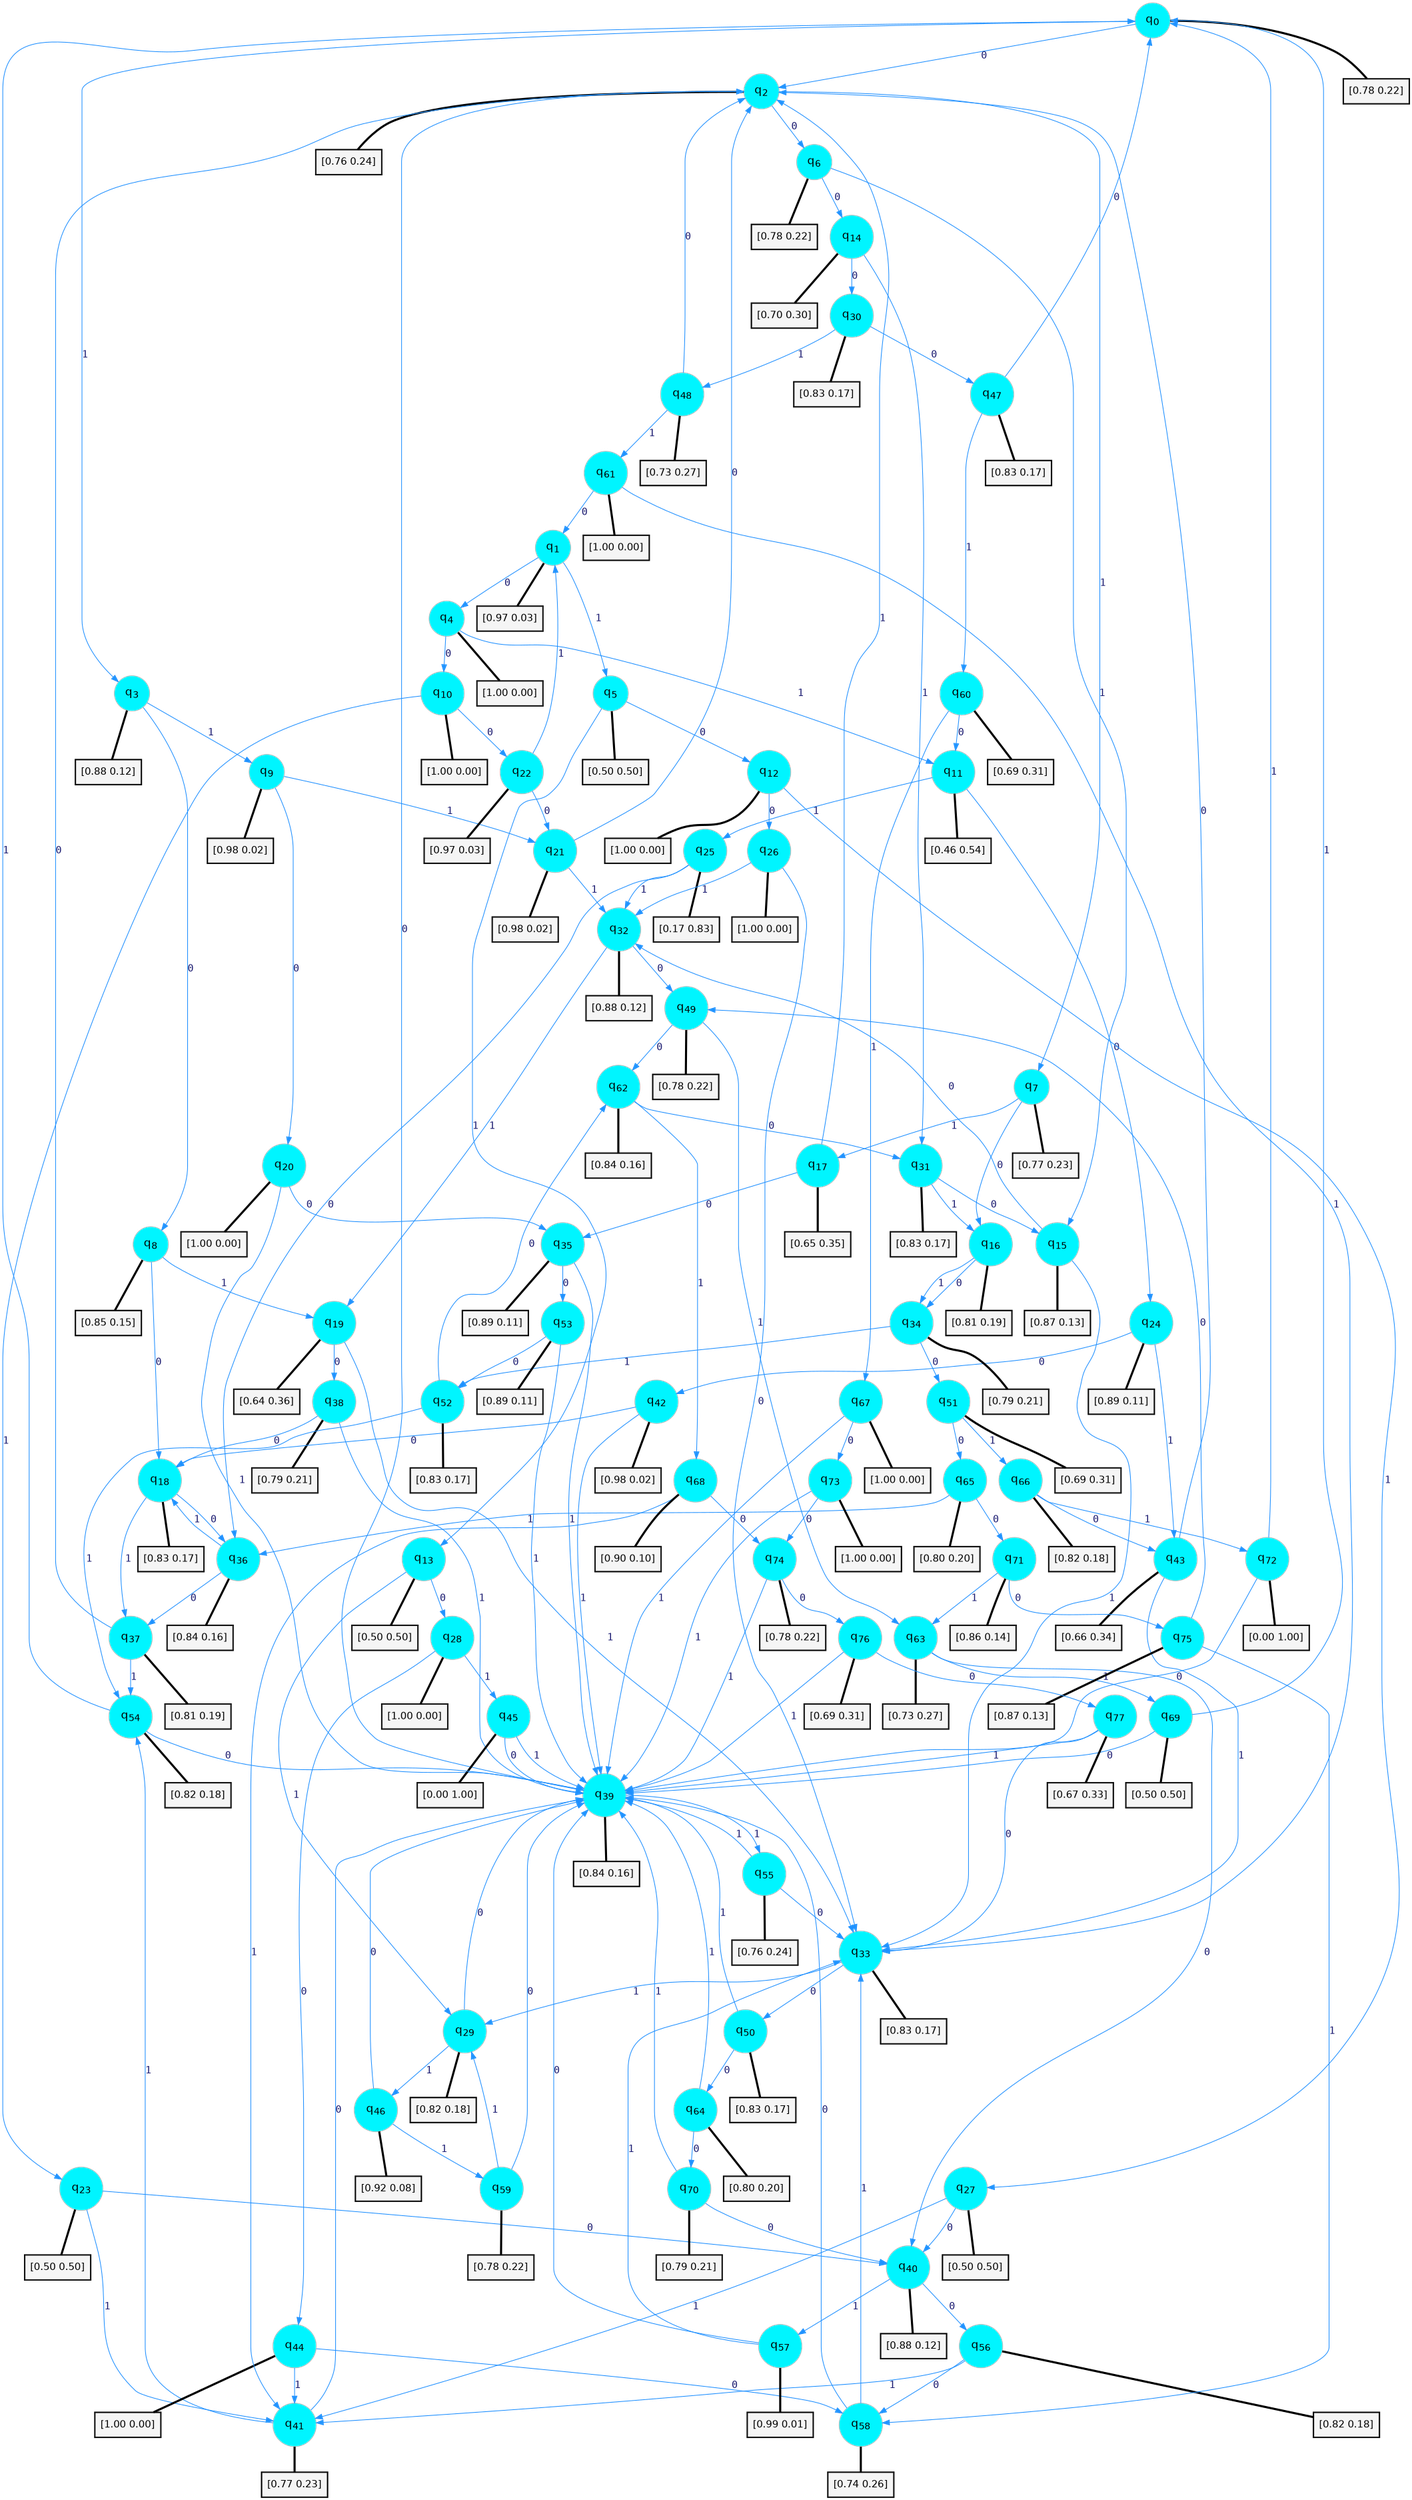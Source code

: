 digraph G {
graph [
bgcolor=transparent, dpi=300, rankdir=TD, size="40,25"];
node [
color=gray, fillcolor=turquoise1, fontcolor=black, fontname=Helvetica, fontsize=16, fontweight=bold, shape=circle, style=filled];
edge [
arrowsize=1, color=dodgerblue1, fontcolor=midnightblue, fontname=courier, fontweight=bold, penwidth=1, style=solid, weight=20];
0[label=<q<SUB>0</SUB>>];
1[label=<q<SUB>1</SUB>>];
2[label=<q<SUB>2</SUB>>];
3[label=<q<SUB>3</SUB>>];
4[label=<q<SUB>4</SUB>>];
5[label=<q<SUB>5</SUB>>];
6[label=<q<SUB>6</SUB>>];
7[label=<q<SUB>7</SUB>>];
8[label=<q<SUB>8</SUB>>];
9[label=<q<SUB>9</SUB>>];
10[label=<q<SUB>10</SUB>>];
11[label=<q<SUB>11</SUB>>];
12[label=<q<SUB>12</SUB>>];
13[label=<q<SUB>13</SUB>>];
14[label=<q<SUB>14</SUB>>];
15[label=<q<SUB>15</SUB>>];
16[label=<q<SUB>16</SUB>>];
17[label=<q<SUB>17</SUB>>];
18[label=<q<SUB>18</SUB>>];
19[label=<q<SUB>19</SUB>>];
20[label=<q<SUB>20</SUB>>];
21[label=<q<SUB>21</SUB>>];
22[label=<q<SUB>22</SUB>>];
23[label=<q<SUB>23</SUB>>];
24[label=<q<SUB>24</SUB>>];
25[label=<q<SUB>25</SUB>>];
26[label=<q<SUB>26</SUB>>];
27[label=<q<SUB>27</SUB>>];
28[label=<q<SUB>28</SUB>>];
29[label=<q<SUB>29</SUB>>];
30[label=<q<SUB>30</SUB>>];
31[label=<q<SUB>31</SUB>>];
32[label=<q<SUB>32</SUB>>];
33[label=<q<SUB>33</SUB>>];
34[label=<q<SUB>34</SUB>>];
35[label=<q<SUB>35</SUB>>];
36[label=<q<SUB>36</SUB>>];
37[label=<q<SUB>37</SUB>>];
38[label=<q<SUB>38</SUB>>];
39[label=<q<SUB>39</SUB>>];
40[label=<q<SUB>40</SUB>>];
41[label=<q<SUB>41</SUB>>];
42[label=<q<SUB>42</SUB>>];
43[label=<q<SUB>43</SUB>>];
44[label=<q<SUB>44</SUB>>];
45[label=<q<SUB>45</SUB>>];
46[label=<q<SUB>46</SUB>>];
47[label=<q<SUB>47</SUB>>];
48[label=<q<SUB>48</SUB>>];
49[label=<q<SUB>49</SUB>>];
50[label=<q<SUB>50</SUB>>];
51[label=<q<SUB>51</SUB>>];
52[label=<q<SUB>52</SUB>>];
53[label=<q<SUB>53</SUB>>];
54[label=<q<SUB>54</SUB>>];
55[label=<q<SUB>55</SUB>>];
56[label=<q<SUB>56</SUB>>];
57[label=<q<SUB>57</SUB>>];
58[label=<q<SUB>58</SUB>>];
59[label=<q<SUB>59</SUB>>];
60[label=<q<SUB>60</SUB>>];
61[label=<q<SUB>61</SUB>>];
62[label=<q<SUB>62</SUB>>];
63[label=<q<SUB>63</SUB>>];
64[label=<q<SUB>64</SUB>>];
65[label=<q<SUB>65</SUB>>];
66[label=<q<SUB>66</SUB>>];
67[label=<q<SUB>67</SUB>>];
68[label=<q<SUB>68</SUB>>];
69[label=<q<SUB>69</SUB>>];
70[label=<q<SUB>70</SUB>>];
71[label=<q<SUB>71</SUB>>];
72[label=<q<SUB>72</SUB>>];
73[label=<q<SUB>73</SUB>>];
74[label=<q<SUB>74</SUB>>];
75[label=<q<SUB>75</SUB>>];
76[label=<q<SUB>76</SUB>>];
77[label=<q<SUB>77</SUB>>];
78[label="[0.78 0.22]", shape=box,fontcolor=black, fontname=Helvetica, fontsize=14, penwidth=2, fillcolor=whitesmoke,color=black];
79[label="[0.97 0.03]", shape=box,fontcolor=black, fontname=Helvetica, fontsize=14, penwidth=2, fillcolor=whitesmoke,color=black];
80[label="[0.76 0.24]", shape=box,fontcolor=black, fontname=Helvetica, fontsize=14, penwidth=2, fillcolor=whitesmoke,color=black];
81[label="[0.88 0.12]", shape=box,fontcolor=black, fontname=Helvetica, fontsize=14, penwidth=2, fillcolor=whitesmoke,color=black];
82[label="[1.00 0.00]", shape=box,fontcolor=black, fontname=Helvetica, fontsize=14, penwidth=2, fillcolor=whitesmoke,color=black];
83[label="[0.50 0.50]", shape=box,fontcolor=black, fontname=Helvetica, fontsize=14, penwidth=2, fillcolor=whitesmoke,color=black];
84[label="[0.78 0.22]", shape=box,fontcolor=black, fontname=Helvetica, fontsize=14, penwidth=2, fillcolor=whitesmoke,color=black];
85[label="[0.77 0.23]", shape=box,fontcolor=black, fontname=Helvetica, fontsize=14, penwidth=2, fillcolor=whitesmoke,color=black];
86[label="[0.85 0.15]", shape=box,fontcolor=black, fontname=Helvetica, fontsize=14, penwidth=2, fillcolor=whitesmoke,color=black];
87[label="[0.98 0.02]", shape=box,fontcolor=black, fontname=Helvetica, fontsize=14, penwidth=2, fillcolor=whitesmoke,color=black];
88[label="[1.00 0.00]", shape=box,fontcolor=black, fontname=Helvetica, fontsize=14, penwidth=2, fillcolor=whitesmoke,color=black];
89[label="[0.46 0.54]", shape=box,fontcolor=black, fontname=Helvetica, fontsize=14, penwidth=2, fillcolor=whitesmoke,color=black];
90[label="[1.00 0.00]", shape=box,fontcolor=black, fontname=Helvetica, fontsize=14, penwidth=2, fillcolor=whitesmoke,color=black];
91[label="[0.50 0.50]", shape=box,fontcolor=black, fontname=Helvetica, fontsize=14, penwidth=2, fillcolor=whitesmoke,color=black];
92[label="[0.70 0.30]", shape=box,fontcolor=black, fontname=Helvetica, fontsize=14, penwidth=2, fillcolor=whitesmoke,color=black];
93[label="[0.87 0.13]", shape=box,fontcolor=black, fontname=Helvetica, fontsize=14, penwidth=2, fillcolor=whitesmoke,color=black];
94[label="[0.81 0.19]", shape=box,fontcolor=black, fontname=Helvetica, fontsize=14, penwidth=2, fillcolor=whitesmoke,color=black];
95[label="[0.65 0.35]", shape=box,fontcolor=black, fontname=Helvetica, fontsize=14, penwidth=2, fillcolor=whitesmoke,color=black];
96[label="[0.83 0.17]", shape=box,fontcolor=black, fontname=Helvetica, fontsize=14, penwidth=2, fillcolor=whitesmoke,color=black];
97[label="[0.64 0.36]", shape=box,fontcolor=black, fontname=Helvetica, fontsize=14, penwidth=2, fillcolor=whitesmoke,color=black];
98[label="[1.00 0.00]", shape=box,fontcolor=black, fontname=Helvetica, fontsize=14, penwidth=2, fillcolor=whitesmoke,color=black];
99[label="[0.98 0.02]", shape=box,fontcolor=black, fontname=Helvetica, fontsize=14, penwidth=2, fillcolor=whitesmoke,color=black];
100[label="[0.97 0.03]", shape=box,fontcolor=black, fontname=Helvetica, fontsize=14, penwidth=2, fillcolor=whitesmoke,color=black];
101[label="[0.50 0.50]", shape=box,fontcolor=black, fontname=Helvetica, fontsize=14, penwidth=2, fillcolor=whitesmoke,color=black];
102[label="[0.89 0.11]", shape=box,fontcolor=black, fontname=Helvetica, fontsize=14, penwidth=2, fillcolor=whitesmoke,color=black];
103[label="[0.17 0.83]", shape=box,fontcolor=black, fontname=Helvetica, fontsize=14, penwidth=2, fillcolor=whitesmoke,color=black];
104[label="[1.00 0.00]", shape=box,fontcolor=black, fontname=Helvetica, fontsize=14, penwidth=2, fillcolor=whitesmoke,color=black];
105[label="[0.50 0.50]", shape=box,fontcolor=black, fontname=Helvetica, fontsize=14, penwidth=2, fillcolor=whitesmoke,color=black];
106[label="[1.00 0.00]", shape=box,fontcolor=black, fontname=Helvetica, fontsize=14, penwidth=2, fillcolor=whitesmoke,color=black];
107[label="[0.82 0.18]", shape=box,fontcolor=black, fontname=Helvetica, fontsize=14, penwidth=2, fillcolor=whitesmoke,color=black];
108[label="[0.83 0.17]", shape=box,fontcolor=black, fontname=Helvetica, fontsize=14, penwidth=2, fillcolor=whitesmoke,color=black];
109[label="[0.83 0.17]", shape=box,fontcolor=black, fontname=Helvetica, fontsize=14, penwidth=2, fillcolor=whitesmoke,color=black];
110[label="[0.88 0.12]", shape=box,fontcolor=black, fontname=Helvetica, fontsize=14, penwidth=2, fillcolor=whitesmoke,color=black];
111[label="[0.83 0.17]", shape=box,fontcolor=black, fontname=Helvetica, fontsize=14, penwidth=2, fillcolor=whitesmoke,color=black];
112[label="[0.79 0.21]", shape=box,fontcolor=black, fontname=Helvetica, fontsize=14, penwidth=2, fillcolor=whitesmoke,color=black];
113[label="[0.89 0.11]", shape=box,fontcolor=black, fontname=Helvetica, fontsize=14, penwidth=2, fillcolor=whitesmoke,color=black];
114[label="[0.84 0.16]", shape=box,fontcolor=black, fontname=Helvetica, fontsize=14, penwidth=2, fillcolor=whitesmoke,color=black];
115[label="[0.81 0.19]", shape=box,fontcolor=black, fontname=Helvetica, fontsize=14, penwidth=2, fillcolor=whitesmoke,color=black];
116[label="[0.79 0.21]", shape=box,fontcolor=black, fontname=Helvetica, fontsize=14, penwidth=2, fillcolor=whitesmoke,color=black];
117[label="[0.84 0.16]", shape=box,fontcolor=black, fontname=Helvetica, fontsize=14, penwidth=2, fillcolor=whitesmoke,color=black];
118[label="[0.88 0.12]", shape=box,fontcolor=black, fontname=Helvetica, fontsize=14, penwidth=2, fillcolor=whitesmoke,color=black];
119[label="[0.77 0.23]", shape=box,fontcolor=black, fontname=Helvetica, fontsize=14, penwidth=2, fillcolor=whitesmoke,color=black];
120[label="[0.98 0.02]", shape=box,fontcolor=black, fontname=Helvetica, fontsize=14, penwidth=2, fillcolor=whitesmoke,color=black];
121[label="[0.66 0.34]", shape=box,fontcolor=black, fontname=Helvetica, fontsize=14, penwidth=2, fillcolor=whitesmoke,color=black];
122[label="[1.00 0.00]", shape=box,fontcolor=black, fontname=Helvetica, fontsize=14, penwidth=2, fillcolor=whitesmoke,color=black];
123[label="[0.00 1.00]", shape=box,fontcolor=black, fontname=Helvetica, fontsize=14, penwidth=2, fillcolor=whitesmoke,color=black];
124[label="[0.92 0.08]", shape=box,fontcolor=black, fontname=Helvetica, fontsize=14, penwidth=2, fillcolor=whitesmoke,color=black];
125[label="[0.83 0.17]", shape=box,fontcolor=black, fontname=Helvetica, fontsize=14, penwidth=2, fillcolor=whitesmoke,color=black];
126[label="[0.73 0.27]", shape=box,fontcolor=black, fontname=Helvetica, fontsize=14, penwidth=2, fillcolor=whitesmoke,color=black];
127[label="[0.78 0.22]", shape=box,fontcolor=black, fontname=Helvetica, fontsize=14, penwidth=2, fillcolor=whitesmoke,color=black];
128[label="[0.83 0.17]", shape=box,fontcolor=black, fontname=Helvetica, fontsize=14, penwidth=2, fillcolor=whitesmoke,color=black];
129[label="[0.69 0.31]", shape=box,fontcolor=black, fontname=Helvetica, fontsize=14, penwidth=2, fillcolor=whitesmoke,color=black];
130[label="[0.83 0.17]", shape=box,fontcolor=black, fontname=Helvetica, fontsize=14, penwidth=2, fillcolor=whitesmoke,color=black];
131[label="[0.89 0.11]", shape=box,fontcolor=black, fontname=Helvetica, fontsize=14, penwidth=2, fillcolor=whitesmoke,color=black];
132[label="[0.82 0.18]", shape=box,fontcolor=black, fontname=Helvetica, fontsize=14, penwidth=2, fillcolor=whitesmoke,color=black];
133[label="[0.76 0.24]", shape=box,fontcolor=black, fontname=Helvetica, fontsize=14, penwidth=2, fillcolor=whitesmoke,color=black];
134[label="[0.82 0.18]", shape=box,fontcolor=black, fontname=Helvetica, fontsize=14, penwidth=2, fillcolor=whitesmoke,color=black];
135[label="[0.99 0.01]", shape=box,fontcolor=black, fontname=Helvetica, fontsize=14, penwidth=2, fillcolor=whitesmoke,color=black];
136[label="[0.74 0.26]", shape=box,fontcolor=black, fontname=Helvetica, fontsize=14, penwidth=2, fillcolor=whitesmoke,color=black];
137[label="[0.78 0.22]", shape=box,fontcolor=black, fontname=Helvetica, fontsize=14, penwidth=2, fillcolor=whitesmoke,color=black];
138[label="[0.69 0.31]", shape=box,fontcolor=black, fontname=Helvetica, fontsize=14, penwidth=2, fillcolor=whitesmoke,color=black];
139[label="[1.00 0.00]", shape=box,fontcolor=black, fontname=Helvetica, fontsize=14, penwidth=2, fillcolor=whitesmoke,color=black];
140[label="[0.84 0.16]", shape=box,fontcolor=black, fontname=Helvetica, fontsize=14, penwidth=2, fillcolor=whitesmoke,color=black];
141[label="[0.73 0.27]", shape=box,fontcolor=black, fontname=Helvetica, fontsize=14, penwidth=2, fillcolor=whitesmoke,color=black];
142[label="[0.80 0.20]", shape=box,fontcolor=black, fontname=Helvetica, fontsize=14, penwidth=2, fillcolor=whitesmoke,color=black];
143[label="[0.80 0.20]", shape=box,fontcolor=black, fontname=Helvetica, fontsize=14, penwidth=2, fillcolor=whitesmoke,color=black];
144[label="[0.82 0.18]", shape=box,fontcolor=black, fontname=Helvetica, fontsize=14, penwidth=2, fillcolor=whitesmoke,color=black];
145[label="[1.00 0.00]", shape=box,fontcolor=black, fontname=Helvetica, fontsize=14, penwidth=2, fillcolor=whitesmoke,color=black];
146[label="[0.90 0.10]", shape=box,fontcolor=black, fontname=Helvetica, fontsize=14, penwidth=2, fillcolor=whitesmoke,color=black];
147[label="[0.50 0.50]", shape=box,fontcolor=black, fontname=Helvetica, fontsize=14, penwidth=2, fillcolor=whitesmoke,color=black];
148[label="[0.79 0.21]", shape=box,fontcolor=black, fontname=Helvetica, fontsize=14, penwidth=2, fillcolor=whitesmoke,color=black];
149[label="[0.86 0.14]", shape=box,fontcolor=black, fontname=Helvetica, fontsize=14, penwidth=2, fillcolor=whitesmoke,color=black];
150[label="[0.00 1.00]", shape=box,fontcolor=black, fontname=Helvetica, fontsize=14, penwidth=2, fillcolor=whitesmoke,color=black];
151[label="[1.00 0.00]", shape=box,fontcolor=black, fontname=Helvetica, fontsize=14, penwidth=2, fillcolor=whitesmoke,color=black];
152[label="[0.78 0.22]", shape=box,fontcolor=black, fontname=Helvetica, fontsize=14, penwidth=2, fillcolor=whitesmoke,color=black];
153[label="[0.87 0.13]", shape=box,fontcolor=black, fontname=Helvetica, fontsize=14, penwidth=2, fillcolor=whitesmoke,color=black];
154[label="[0.69 0.31]", shape=box,fontcolor=black, fontname=Helvetica, fontsize=14, penwidth=2, fillcolor=whitesmoke,color=black];
155[label="[0.67 0.33]", shape=box,fontcolor=black, fontname=Helvetica, fontsize=14, penwidth=2, fillcolor=whitesmoke,color=black];
0->2 [label=0];
0->3 [label=1];
0->78 [arrowhead=none, penwidth=3,color=black];
1->4 [label=0];
1->5 [label=1];
1->79 [arrowhead=none, penwidth=3,color=black];
2->6 [label=0];
2->7 [label=1];
2->80 [arrowhead=none, penwidth=3,color=black];
3->8 [label=0];
3->9 [label=1];
3->81 [arrowhead=none, penwidth=3,color=black];
4->10 [label=0];
4->11 [label=1];
4->82 [arrowhead=none, penwidth=3,color=black];
5->12 [label=0];
5->13 [label=1];
5->83 [arrowhead=none, penwidth=3,color=black];
6->14 [label=0];
6->15 [label=1];
6->84 [arrowhead=none, penwidth=3,color=black];
7->16 [label=0];
7->17 [label=1];
7->85 [arrowhead=none, penwidth=3,color=black];
8->18 [label=0];
8->19 [label=1];
8->86 [arrowhead=none, penwidth=3,color=black];
9->20 [label=0];
9->21 [label=1];
9->87 [arrowhead=none, penwidth=3,color=black];
10->22 [label=0];
10->23 [label=1];
10->88 [arrowhead=none, penwidth=3,color=black];
11->24 [label=0];
11->25 [label=1];
11->89 [arrowhead=none, penwidth=3,color=black];
12->26 [label=0];
12->27 [label=1];
12->90 [arrowhead=none, penwidth=3,color=black];
13->28 [label=0];
13->29 [label=1];
13->91 [arrowhead=none, penwidth=3,color=black];
14->30 [label=0];
14->31 [label=1];
14->92 [arrowhead=none, penwidth=3,color=black];
15->32 [label=0];
15->33 [label=1];
15->93 [arrowhead=none, penwidth=3,color=black];
16->34 [label=0];
16->34 [label=1];
16->94 [arrowhead=none, penwidth=3,color=black];
17->35 [label=0];
17->2 [label=1];
17->95 [arrowhead=none, penwidth=3,color=black];
18->36 [label=0];
18->37 [label=1];
18->96 [arrowhead=none, penwidth=3,color=black];
19->38 [label=0];
19->33 [label=1];
19->97 [arrowhead=none, penwidth=3,color=black];
20->35 [label=0];
20->39 [label=1];
20->98 [arrowhead=none, penwidth=3,color=black];
21->2 [label=0];
21->32 [label=1];
21->99 [arrowhead=none, penwidth=3,color=black];
22->21 [label=0];
22->1 [label=1];
22->100 [arrowhead=none, penwidth=3,color=black];
23->40 [label=0];
23->41 [label=1];
23->101 [arrowhead=none, penwidth=3,color=black];
24->42 [label=0];
24->43 [label=1];
24->102 [arrowhead=none, penwidth=3,color=black];
25->36 [label=0];
25->32 [label=1];
25->103 [arrowhead=none, penwidth=3,color=black];
26->33 [label=0];
26->32 [label=1];
26->104 [arrowhead=none, penwidth=3,color=black];
27->40 [label=0];
27->41 [label=1];
27->105 [arrowhead=none, penwidth=3,color=black];
28->44 [label=0];
28->45 [label=1];
28->106 [arrowhead=none, penwidth=3,color=black];
29->39 [label=0];
29->46 [label=1];
29->107 [arrowhead=none, penwidth=3,color=black];
30->47 [label=0];
30->48 [label=1];
30->108 [arrowhead=none, penwidth=3,color=black];
31->15 [label=0];
31->16 [label=1];
31->109 [arrowhead=none, penwidth=3,color=black];
32->49 [label=0];
32->19 [label=1];
32->110 [arrowhead=none, penwidth=3,color=black];
33->50 [label=0];
33->29 [label=1];
33->111 [arrowhead=none, penwidth=3,color=black];
34->51 [label=0];
34->52 [label=1];
34->112 [arrowhead=none, penwidth=3,color=black];
35->53 [label=0];
35->39 [label=1];
35->113 [arrowhead=none, penwidth=3,color=black];
36->37 [label=0];
36->18 [label=1];
36->114 [arrowhead=none, penwidth=3,color=black];
37->2 [label=0];
37->54 [label=1];
37->115 [arrowhead=none, penwidth=3,color=black];
38->18 [label=0];
38->39 [label=1];
38->116 [arrowhead=none, penwidth=3,color=black];
39->2 [label=0];
39->55 [label=1];
39->117 [arrowhead=none, penwidth=3,color=black];
40->56 [label=0];
40->57 [label=1];
40->118 [arrowhead=none, penwidth=3,color=black];
41->39 [label=0];
41->54 [label=1];
41->119 [arrowhead=none, penwidth=3,color=black];
42->18 [label=0];
42->39 [label=1];
42->120 [arrowhead=none, penwidth=3,color=black];
43->2 [label=0];
43->33 [label=1];
43->121 [arrowhead=none, penwidth=3,color=black];
44->58 [label=0];
44->41 [label=1];
44->122 [arrowhead=none, penwidth=3,color=black];
45->39 [label=0];
45->39 [label=1];
45->123 [arrowhead=none, penwidth=3,color=black];
46->39 [label=0];
46->59 [label=1];
46->124 [arrowhead=none, penwidth=3,color=black];
47->0 [label=0];
47->60 [label=1];
47->125 [arrowhead=none, penwidth=3,color=black];
48->2 [label=0];
48->61 [label=1];
48->126 [arrowhead=none, penwidth=3,color=black];
49->62 [label=0];
49->63 [label=1];
49->127 [arrowhead=none, penwidth=3,color=black];
50->64 [label=0];
50->39 [label=1];
50->128 [arrowhead=none, penwidth=3,color=black];
51->65 [label=0];
51->66 [label=1];
51->129 [arrowhead=none, penwidth=3,color=black];
52->62 [label=0];
52->54 [label=1];
52->130 [arrowhead=none, penwidth=3,color=black];
53->52 [label=0];
53->39 [label=1];
53->131 [arrowhead=none, penwidth=3,color=black];
54->39 [label=0];
54->0 [label=1];
54->132 [arrowhead=none, penwidth=3,color=black];
55->33 [label=0];
55->39 [label=1];
55->133 [arrowhead=none, penwidth=3,color=black];
56->58 [label=0];
56->41 [label=1];
56->134 [arrowhead=none, penwidth=3,color=black];
57->39 [label=0];
57->33 [label=1];
57->135 [arrowhead=none, penwidth=3,color=black];
58->39 [label=0];
58->33 [label=1];
58->136 [arrowhead=none, penwidth=3,color=black];
59->39 [label=0];
59->29 [label=1];
59->137 [arrowhead=none, penwidth=3,color=black];
60->11 [label=0];
60->67 [label=1];
60->138 [arrowhead=none, penwidth=3,color=black];
61->1 [label=0];
61->33 [label=1];
61->139 [arrowhead=none, penwidth=3,color=black];
62->31 [label=0];
62->68 [label=1];
62->140 [arrowhead=none, penwidth=3,color=black];
63->40 [label=0];
63->69 [label=1];
63->141 [arrowhead=none, penwidth=3,color=black];
64->70 [label=0];
64->39 [label=1];
64->142 [arrowhead=none, penwidth=3,color=black];
65->71 [label=0];
65->36 [label=1];
65->143 [arrowhead=none, penwidth=3,color=black];
66->43 [label=0];
66->72 [label=1];
66->144 [arrowhead=none, penwidth=3,color=black];
67->73 [label=0];
67->39 [label=1];
67->145 [arrowhead=none, penwidth=3,color=black];
68->74 [label=0];
68->41 [label=1];
68->146 [arrowhead=none, penwidth=3,color=black];
69->39 [label=0];
69->0 [label=1];
69->147 [arrowhead=none, penwidth=3,color=black];
70->40 [label=0];
70->39 [label=1];
70->148 [arrowhead=none, penwidth=3,color=black];
71->75 [label=0];
71->63 [label=1];
71->149 [arrowhead=none, penwidth=3,color=black];
72->39 [label=0];
72->0 [label=1];
72->150 [arrowhead=none, penwidth=3,color=black];
73->74 [label=0];
73->39 [label=1];
73->151 [arrowhead=none, penwidth=3,color=black];
74->76 [label=0];
74->39 [label=1];
74->152 [arrowhead=none, penwidth=3,color=black];
75->49 [label=0];
75->58 [label=1];
75->153 [arrowhead=none, penwidth=3,color=black];
76->77 [label=0];
76->39 [label=1];
76->154 [arrowhead=none, penwidth=3,color=black];
77->33 [label=0];
77->39 [label=1];
77->155 [arrowhead=none, penwidth=3,color=black];
}
